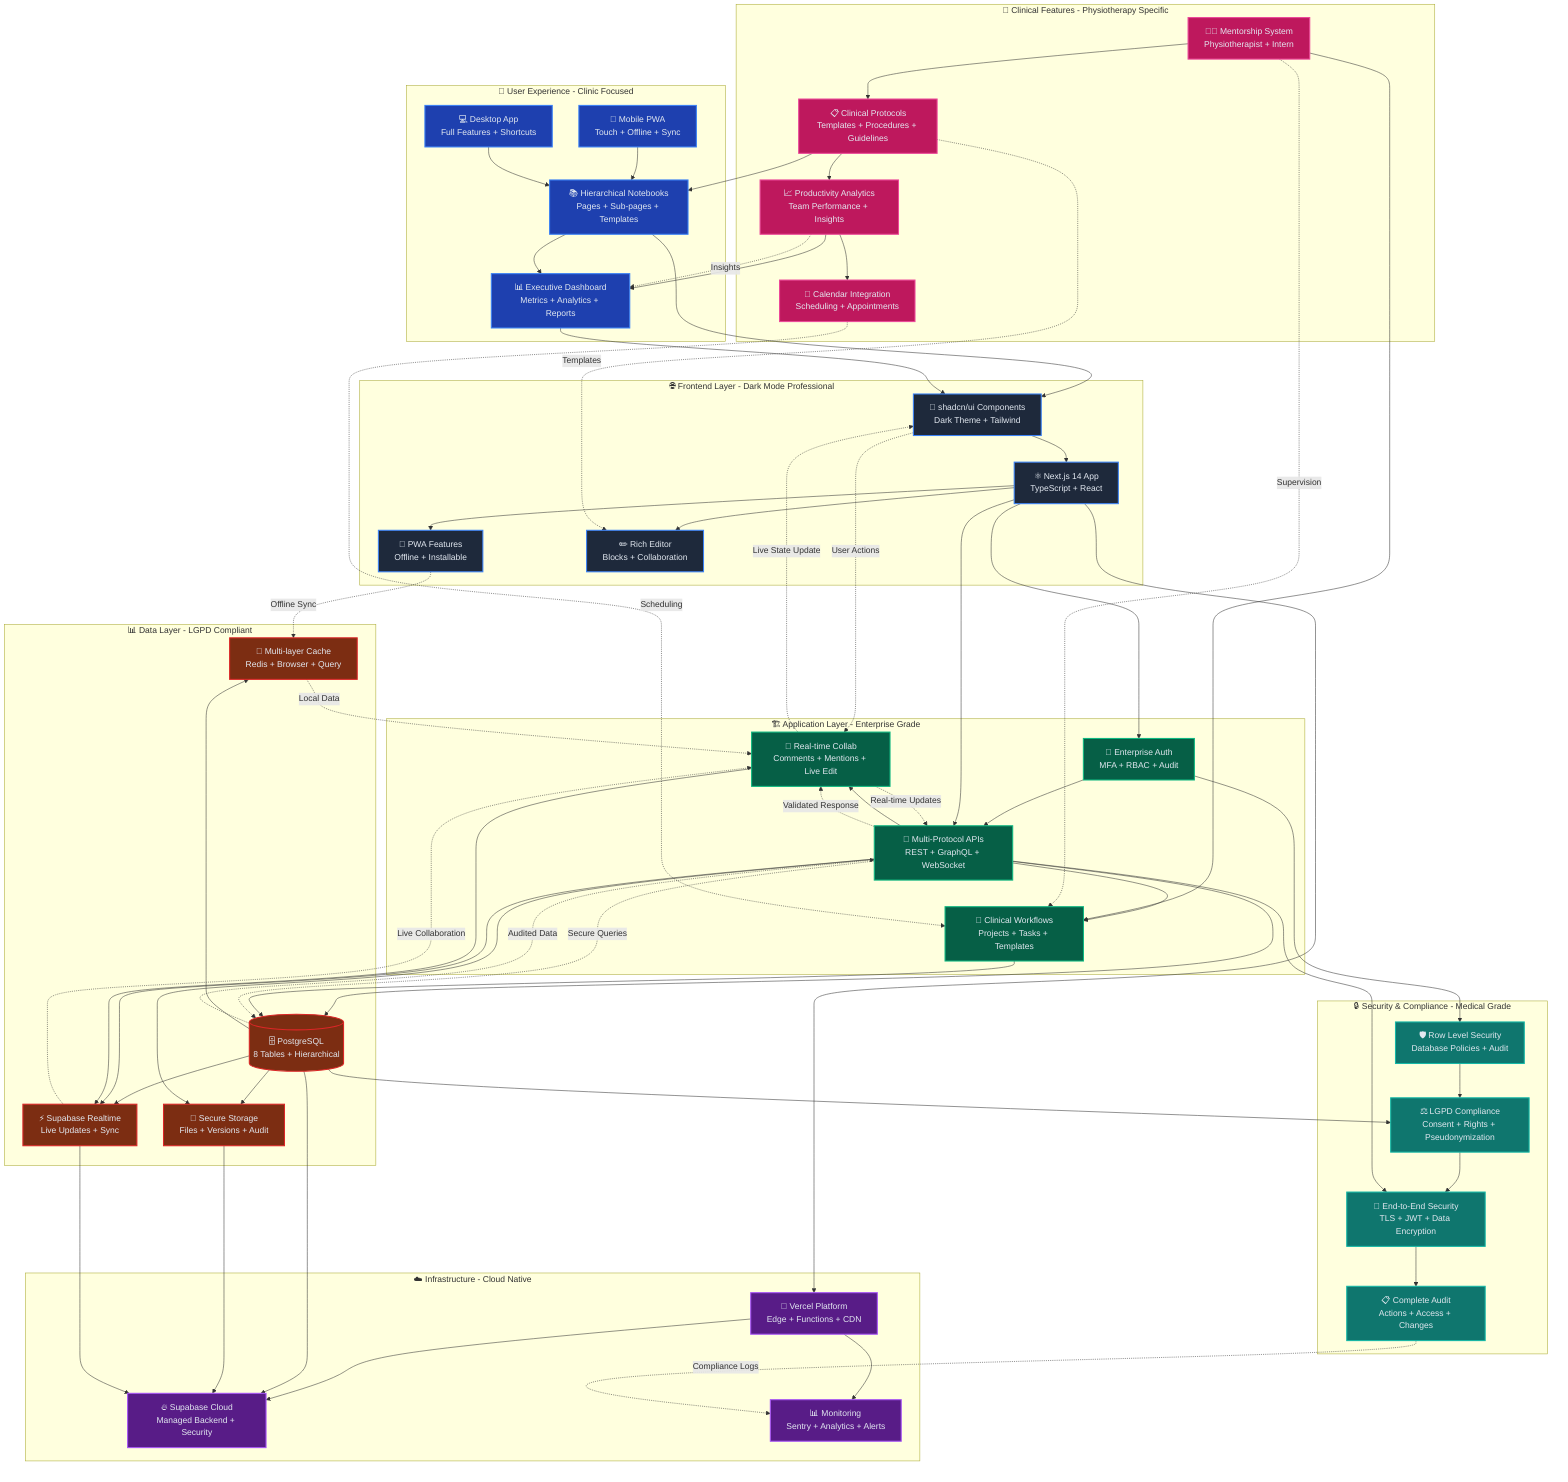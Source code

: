 graph TB
    subgraph "🌐 Frontend Layer - Dark Mode Professional"
        UI[🎨 shadcn/ui Components<br/>Dark Theme + Tailwind]
        APP[⚛️ Next.js 14 App<br/>TypeScript + React]
        PWA[📱 PWA Features<br/>Offline + Installable]
        EDITOR[✏️ Rich Editor<br/>Blocks + Collaboration]
        
        UI --> APP
        APP --> PWA
        APP --> EDITOR
    end
    
    subgraph "🏗️ Application Layer - Enterprise Grade"
        AUTH[🔐 Enterprise Auth<br/>MFA + RBAC + Audit]
        API[🔌 Multi-Protocol APIs<br/>REST + GraphQL + WebSocket]
        COLLAB[💬 Real-time Collab<br/>Comments + Mentions + Live Edit]
        WORKFLOWS[🎯 Clinical Workflows<br/>Projects + Tasks + Templates]
        
        AUTH --> API
        API --> COLLAB
        API --> WORKFLOWS
    end
    
    subgraph "📊 Data Layer - LGPD Compliant"
        DB[(🗄️ PostgreSQL<br/>8 Tables + Hierarchical)]
        STORAGE[📁 Secure Storage<br/>Files + Versions + Audit]
        REALTIME[⚡ Supabase Realtime<br/>Live Updates + Sync]
        CACHE[💾 Multi-layer Cache<br/>Redis + Browser + Query]
        
        DB --> STORAGE
        DB --> REALTIME
        DB --> CACHE
    end
    
    subgraph "☁️ Infrastructure - Cloud Native"
        VERCEL[🚀 Vercel Platform<br/>Edge + Functions + CDN]
        SUPABASE[🔥 Supabase Cloud<br/>Managed Backend + Security]
        MONITORING[📊 Monitoring<br/>Sentry + Analytics + Alerts]
        
        VERCEL --> SUPABASE
        VERCEL --> MONITORING
    end
    
    subgraph "👥 User Experience - Clinic Focused"
        MOBILE[📱 Mobile PWA<br/>Touch + Offline + Sync]
        DESKTOP[💻 Desktop App<br/>Full Features + Shortcuts]
        NOTEBOOKS[📚 Hierarchical Notebooks<br/>Pages + Sub-pages + Templates]
        DASHBOARD[📊 Executive Dashboard<br/>Metrics + Analytics + Reports]
        
        MOBILE --> NOTEBOOKS
        DESKTOP --> NOTEBOOKS
        NOTEBOOKS --> DASHBOARD
    end
    
    subgraph "🔒 Security & Compliance - Medical Grade"
        RLS[🛡️ Row Level Security<br/>Database Policies + Audit]
        LGPD[⚖️ LGPD Compliance<br/>Consent + Rights + Pseudonymization]
        ENCRYPTION[🔐 End-to-End Security<br/>TLS + JWT + Data Encryption]
        AUDIT[📋 Complete Audit<br/>Actions + Access + Changes]
        
        RLS --> LGPD
        LGPD --> ENCRYPTION
        ENCRYPTION --> AUDIT
    end
    
    subgraph "🎯 Clinical Features - Physiotherapy Specific"
        MENTORSHIP[👨‍🏫 Mentorship System<br/>Physiotherapist + Intern]
        PROTOCOLS[📋 Clinical Protocols<br/>Templates + Procedures + Guidelines]
        ANALYTICS[📈 Productivity Analytics<br/>Team Performance + Insights]
        INTEGRATION[🔗 Calendar Integration<br/>Scheduling + Appointments]
        
        MENTORSHIP --> PROTOCOLS
        PROTOCOLS --> ANALYTICS
        ANALYTICS --> INTEGRATION
    end
    
    %% Main Connections
    NOTEBOOKS --> UI
    DASHBOARD --> UI
    APP --> AUTH
    APP --> API
    
    API --> DB
    API --> STORAGE
    API --> REALTIME
    
    COLLAB --> REALTIME
    WORKFLOWS --> DB
    
    AUTH --> RLS
    DB --> LGPD
    API --> ENCRYPTION
    
    APP --> VERCEL
    DB --> SUPABASE
    STORAGE --> SUPABASE
    REALTIME --> SUPABASE
    
    MENTORSHIP --> WORKFLOWS
    PROTOCOLS --> NOTEBOOKS
    ANALYTICS --> DASHBOARD
    
    %% Data Flow - Enhanced
    UI -.->|User Actions| COLLAB
    COLLAB -.->|Real-time Updates| API
    API -.->|Secure Queries| DB
    DB -.->|Audited Data| API
    API -.->|Validated Response| COLLAB
    COLLAB -.->|Live State Update| UI
    
    REALTIME -.->|Live Collaboration| COLLAB
    PWA -.->|Offline Sync| CACHE
    CACHE -.->|Local Data| COLLAB
    AUDIT -.->|Compliance Logs| MONITORING
    
    %% Clinical Workflow
    MENTORSHIP -.->|Supervision| WORKFLOWS
    PROTOCOLS -.->|Templates| EDITOR
    ANALYTICS -.->|Insights| DASHBOARD
    INTEGRATION -.->|Scheduling| WORKFLOWS
    
    %% Styling - Enhanced
    classDef frontend fill:#1e293b,stroke:#3b82f6,stroke-width:2px,color:#e2e8f0
    classDef application fill:#065f46,stroke:#10b981,stroke-width:2px,color:#e2e8f0
    classDef data fill:#7c2d12,stroke:#dc2626,stroke-width:2px,color:#e2e8f0
    classDef infrastructure fill:#581c87,stroke:#a855f7,stroke-width:2px,color:#e2e8f0
    classDef security fill:#0f766e,stroke:#14b8a6,stroke-width:2px,color:#e2e8f0
    classDef clinical fill:#be185d,stroke:#ec4899,stroke-width:2px,color:#e2e8f0
    classDef experience fill:#1e40af,stroke:#3b82f6,stroke-width:2px,color:#e2e8f0
    
    class UI,APP,PWA,EDITOR frontend
    class AUTH,API,COLLAB,WORKFLOWS application
    class DB,STORAGE,REALTIME,CACHE data
    class VERCEL,SUPABASE,MONITORING infrastructure
    class RLS,LGPD,ENCRYPTION,AUDIT security
    class MENTORSHIP,PROTOCOLS,ANALYTICS,INTEGRATION clinical
    class MOBILE,DESKTOP,NOTEBOOKS,DASHBOARD experience
